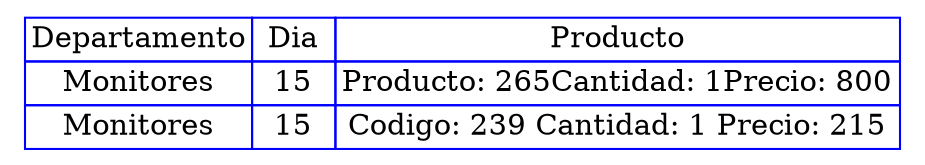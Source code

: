 digraph {
    tbl[
     shape=plaintext
     label=<
     <table border='0' cellborder='1' color='blue' cellspacing='0'>
<tr> <td>Departamento</td> <td> Dia </td> <td>Producto</td></tr>
<tr>
<td>Monitores</td>
<td>15</td>
<td>Producto: 265
Cantidad: 1
Precio: 800</td>
</tr><tr>
<td>Monitores</td>
<td>15</td>
<td>Codigo: 239 
Cantidad: 1 
Precio: 215</td>
</tr>
</table>
    >];
}